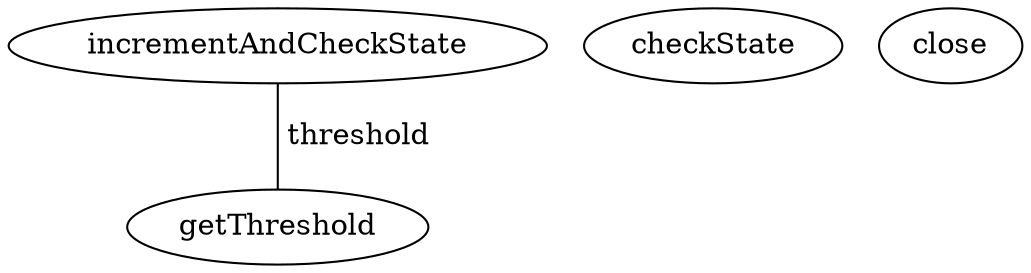 digraph G {
incrementAndCheckState;
checkState;
getThreshold;
close;
incrementAndCheckState -> getThreshold [label=" threshold", dir=none];
}